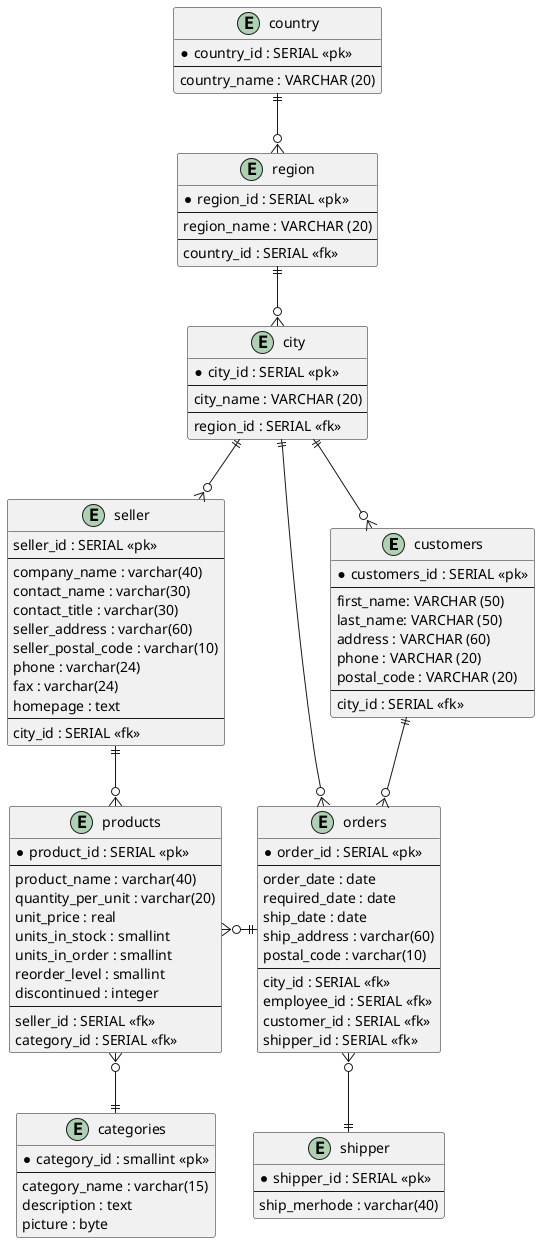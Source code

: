 @startuml toko_indomaret

entity customers {
    *customers_id : SERIAL <<pk>>
    --
    first_name: VARCHAR (50)
    last_name: VARCHAR (50)
    address : VARCHAR (60)
    phone : VARCHAR (20)
    postal_code : VARCHAR (20)
    --
    city_id : SERIAL <<fk>>
}

entity city {
    *city_id : SERIAL <<pk>>
    --
    city_name : VARCHAR (20)
    --
    region_id : SERIAL <<fk>>
}

entity region {
    *region_id : SERIAL <<pk>>
    --
    region_name : VARCHAR (20)
    --
    country_id : SERIAL <<fk>>
}

entity country {
    *country_id : SERIAL <<pk>>
    --
    country_name : VARCHAR (20)
}


entity products{
    *product_id : SERIAL <<pk>>
    --
    product_name : varchar(40)
    quantity_per_unit : varchar(20)
    unit_price : real
    units_in_stock : smallint
    units_in_order : smallint
    reorder_level : smallint
    discontinued : integer
    --
    seller_id : SERIAL <<fk>>
    category_id : SERIAL <<fk>>
}

entity orders{
    *order_id : SERIAL <<pk>>
    --
    order_date : date
    required_date : date
    ship_date : date
    ship_address : varchar(60)
    postal_code : varchar(10)
    --
    city_id : SERIAL <<fk>>
    employee_id : SERIAL <<fk>>
    customer_id : SERIAL <<fk>>
    shipper_id : SERIAL <<fk>>
}

entity seller {
    seller_id : SERIAL <<pk>>
    --
    company_name : varchar(40)
    contact_name : varchar(30)
    contact_title : varchar(30)
    seller_address : varchar(60)
    seller_postal_code : varchar(10)
    phone : varchar(24)
    fax : varchar(24)
    homepage : text
    --
    city_id : SERIAL <<fk>>
}

entity categories{
  *category_id : smallint <<pk>>
  --
  category_name : varchar(15)
  description : text
  picture : byte
}
entity shipper {
    *shipper_id : SERIAL <<pk>>
    --
    ship_merhode : varchar(40)
}

categories ||-up-o{ products
seller ||--o{ products
customers ||-o{ orders
orders ||-left-o{ products
country ||--o{region
shipper ||-up-o{orders
region ||--o{city
city ||--o{customers
city ||--o{seller
city ||--o{orders


@enduml
